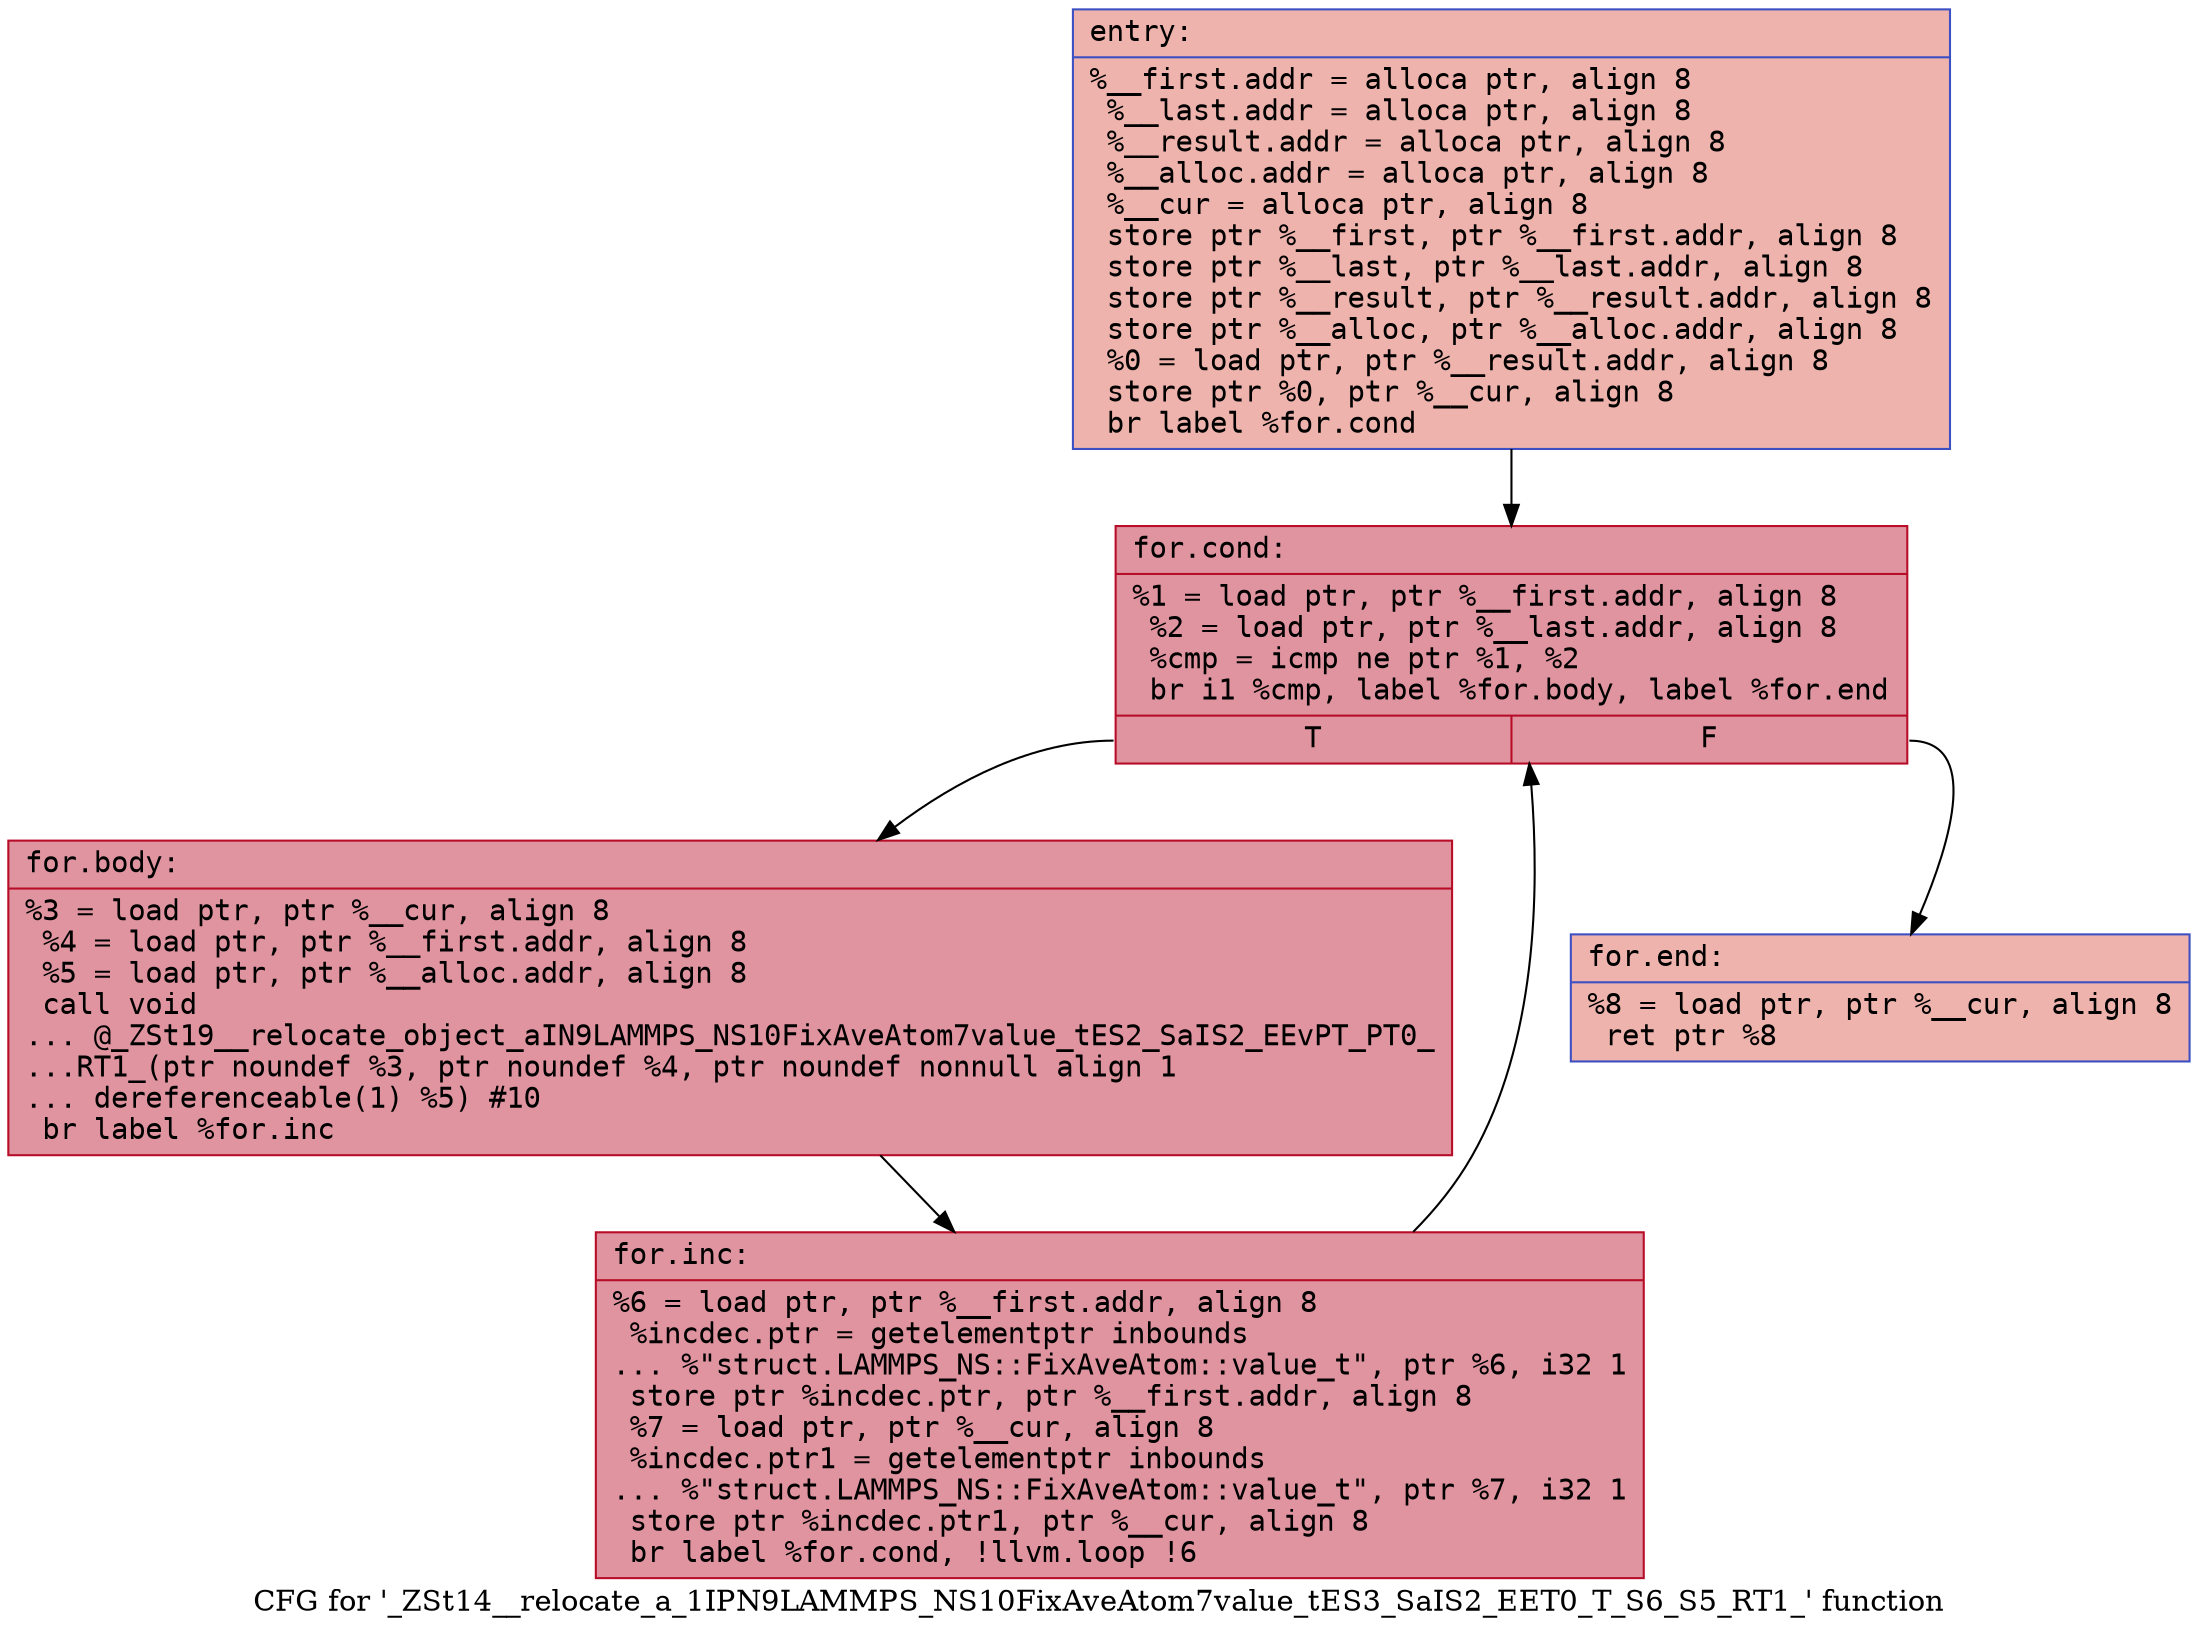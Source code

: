 digraph "CFG for '_ZSt14__relocate_a_1IPN9LAMMPS_NS10FixAveAtom7value_tES3_SaIS2_EET0_T_S6_S5_RT1_' function" {
	label="CFG for '_ZSt14__relocate_a_1IPN9LAMMPS_NS10FixAveAtom7value_tES3_SaIS2_EET0_T_S6_S5_RT1_' function";

	Node0x55d086767f30 [shape=record,color="#3d50c3ff", style=filled, fillcolor="#d6524470" fontname="Courier",label="{entry:\l|  %__first.addr = alloca ptr, align 8\l  %__last.addr = alloca ptr, align 8\l  %__result.addr = alloca ptr, align 8\l  %__alloc.addr = alloca ptr, align 8\l  %__cur = alloca ptr, align 8\l  store ptr %__first, ptr %__first.addr, align 8\l  store ptr %__last, ptr %__last.addr, align 8\l  store ptr %__result, ptr %__result.addr, align 8\l  store ptr %__alloc, ptr %__alloc.addr, align 8\l  %0 = load ptr, ptr %__result.addr, align 8\l  store ptr %0, ptr %__cur, align 8\l  br label %for.cond\l}"];
	Node0x55d086767f30 -> Node0x55d0867685d0[tooltip="entry -> for.cond\nProbability 100.00%" ];
	Node0x55d0867685d0 [shape=record,color="#b70d28ff", style=filled, fillcolor="#b70d2870" fontname="Courier",label="{for.cond:\l|  %1 = load ptr, ptr %__first.addr, align 8\l  %2 = load ptr, ptr %__last.addr, align 8\l  %cmp = icmp ne ptr %1, %2\l  br i1 %cmp, label %for.body, label %for.end\l|{<s0>T|<s1>F}}"];
	Node0x55d0867685d0:s0 -> Node0x55d086768870[tooltip="for.cond -> for.body\nProbability 96.88%" ];
	Node0x55d0867685d0:s1 -> Node0x55d086768a90[tooltip="for.cond -> for.end\nProbability 3.12%" ];
	Node0x55d086768870 [shape=record,color="#b70d28ff", style=filled, fillcolor="#b70d2870" fontname="Courier",label="{for.body:\l|  %3 = load ptr, ptr %__cur, align 8\l  %4 = load ptr, ptr %__first.addr, align 8\l  %5 = load ptr, ptr %__alloc.addr, align 8\l  call void\l... @_ZSt19__relocate_object_aIN9LAMMPS_NS10FixAveAtom7value_tES2_SaIS2_EEvPT_PT0_\l...RT1_(ptr noundef %3, ptr noundef %4, ptr noundef nonnull align 1\l... dereferenceable(1) %5) #10\l  br label %for.inc\l}"];
	Node0x55d086768870 -> Node0x55d086768e90[tooltip="for.body -> for.inc\nProbability 100.00%" ];
	Node0x55d086768e90 [shape=record,color="#b70d28ff", style=filled, fillcolor="#b70d2870" fontname="Courier",label="{for.inc:\l|  %6 = load ptr, ptr %__first.addr, align 8\l  %incdec.ptr = getelementptr inbounds\l... %\"struct.LAMMPS_NS::FixAveAtom::value_t\", ptr %6, i32 1\l  store ptr %incdec.ptr, ptr %__first.addr, align 8\l  %7 = load ptr, ptr %__cur, align 8\l  %incdec.ptr1 = getelementptr inbounds\l... %\"struct.LAMMPS_NS::FixAveAtom::value_t\", ptr %7, i32 1\l  store ptr %incdec.ptr1, ptr %__cur, align 8\l  br label %for.cond, !llvm.loop !6\l}"];
	Node0x55d086768e90 -> Node0x55d0867685d0[tooltip="for.inc -> for.cond\nProbability 100.00%" ];
	Node0x55d086768a90 [shape=record,color="#3d50c3ff", style=filled, fillcolor="#d6524470" fontname="Courier",label="{for.end:\l|  %8 = load ptr, ptr %__cur, align 8\l  ret ptr %8\l}"];
}

